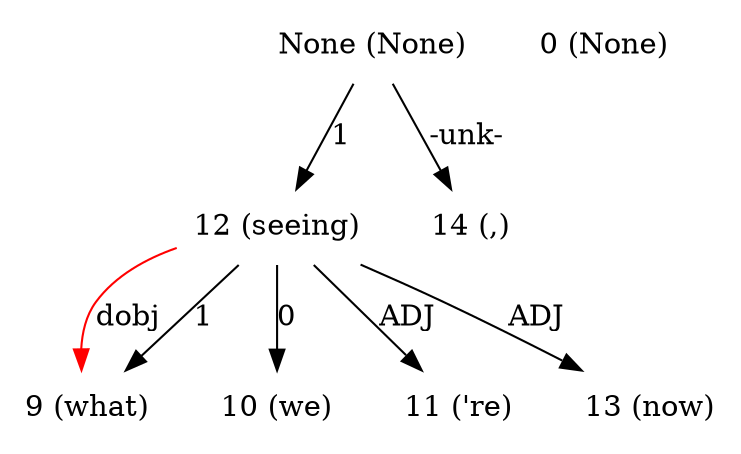 digraph G{
edge [dir=forward]
node [shape=plaintext]

None [label="None (None)"]
None -> 12 [label="1"]
None [label="None (None)"]
None -> 14 [label="-unk-"]
0 [label="0 (None)"]
9 [label="9 (what)"]
12 -> 9 [label="dobj", color="red"]
10 [label="10 (we)"]
11 [label="11 ('re)"]
12 [label="12 (seeing)"]
12 -> 9 [label="1"]
12 -> 10 [label="0"]
12 -> 11 [label="ADJ"]
12 -> 13 [label="ADJ"]
13 [label="13 (now)"]
14 [label="14 (,)"]
}
